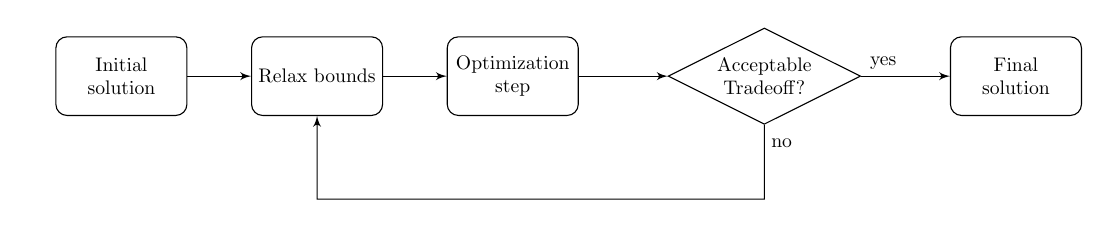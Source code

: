 % Define block styles

\tikzstyle{decision} = [diamond, aspect=2, draw, 
    text width=6em, text badly centered, node distance=4.5cm, inner sep=0pt]
\tikzstyle{block} = [rectangle, draw, 
    text width=6em, text centered, rounded corners, minimum height=4em]
\tikzstyle{line} = [draw, -latex']
    
\begin{tikzpicture}[scale=0.71, every node/.style={transform shape}]

	\node [block] (init) {Initial solution};
	\node [block, right of=init, node distance=3.5cm] (bounds) {Relax bounds};
	\node [block, right of=bounds, node distance=3.5cm] (optimization) {Optimization step};
	\node [decision, right of=optimization, node distance=4.5cm] (tradeoff) {Acceptable Tradeoff?};
	\node [block, right of=tradeoff, node distance=4.5cm] (final) {Final solution};

	\begin{scope} [every path/.style=line]
		\path (init) -- (bounds);
		\path (bounds) -- (optimization);
		\path (optimization) -- (tradeoff);
		\path (tradeoff)   --++  (0,-2.2) node [near start, right] {no} -| (bounds);
		\path (tradeoff)  --  node [near start, above] {yes}  (final);
	 \end{scope}
	 
\end{tikzpicture}